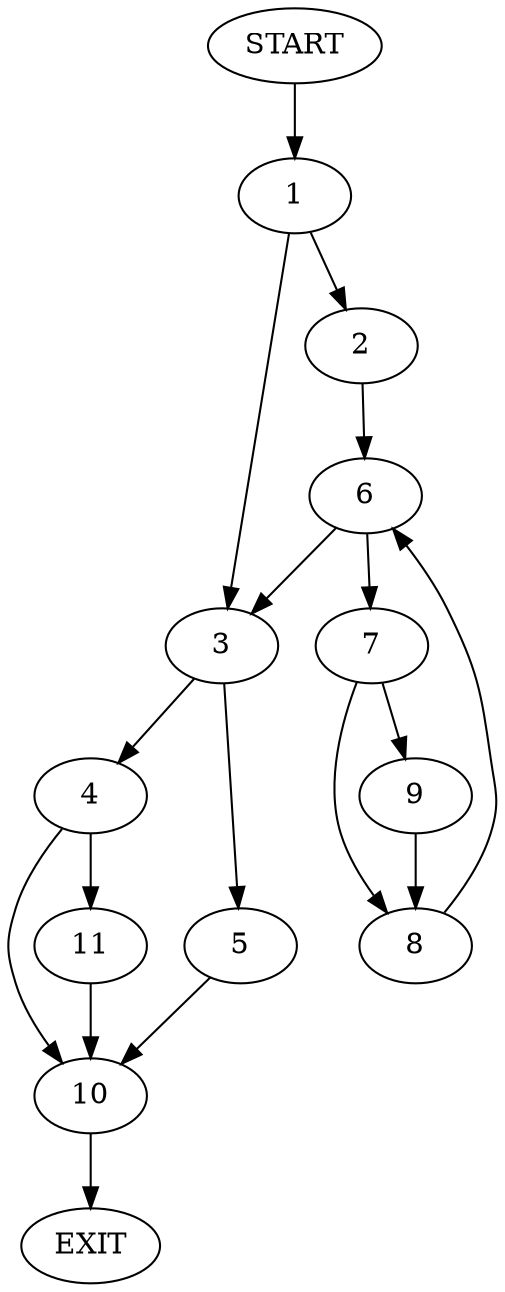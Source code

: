 digraph {
0 [label="START"]
12 [label="EXIT"]
0 -> 1
1 -> 2
1 -> 3
3 -> 4
3 -> 5
2 -> 6
6 -> 3
6 -> 7
7 -> 8
7 -> 9
9 -> 8
8 -> 6
5 -> 10
4 -> 11
4 -> 10
11 -> 10
10 -> 12
}
